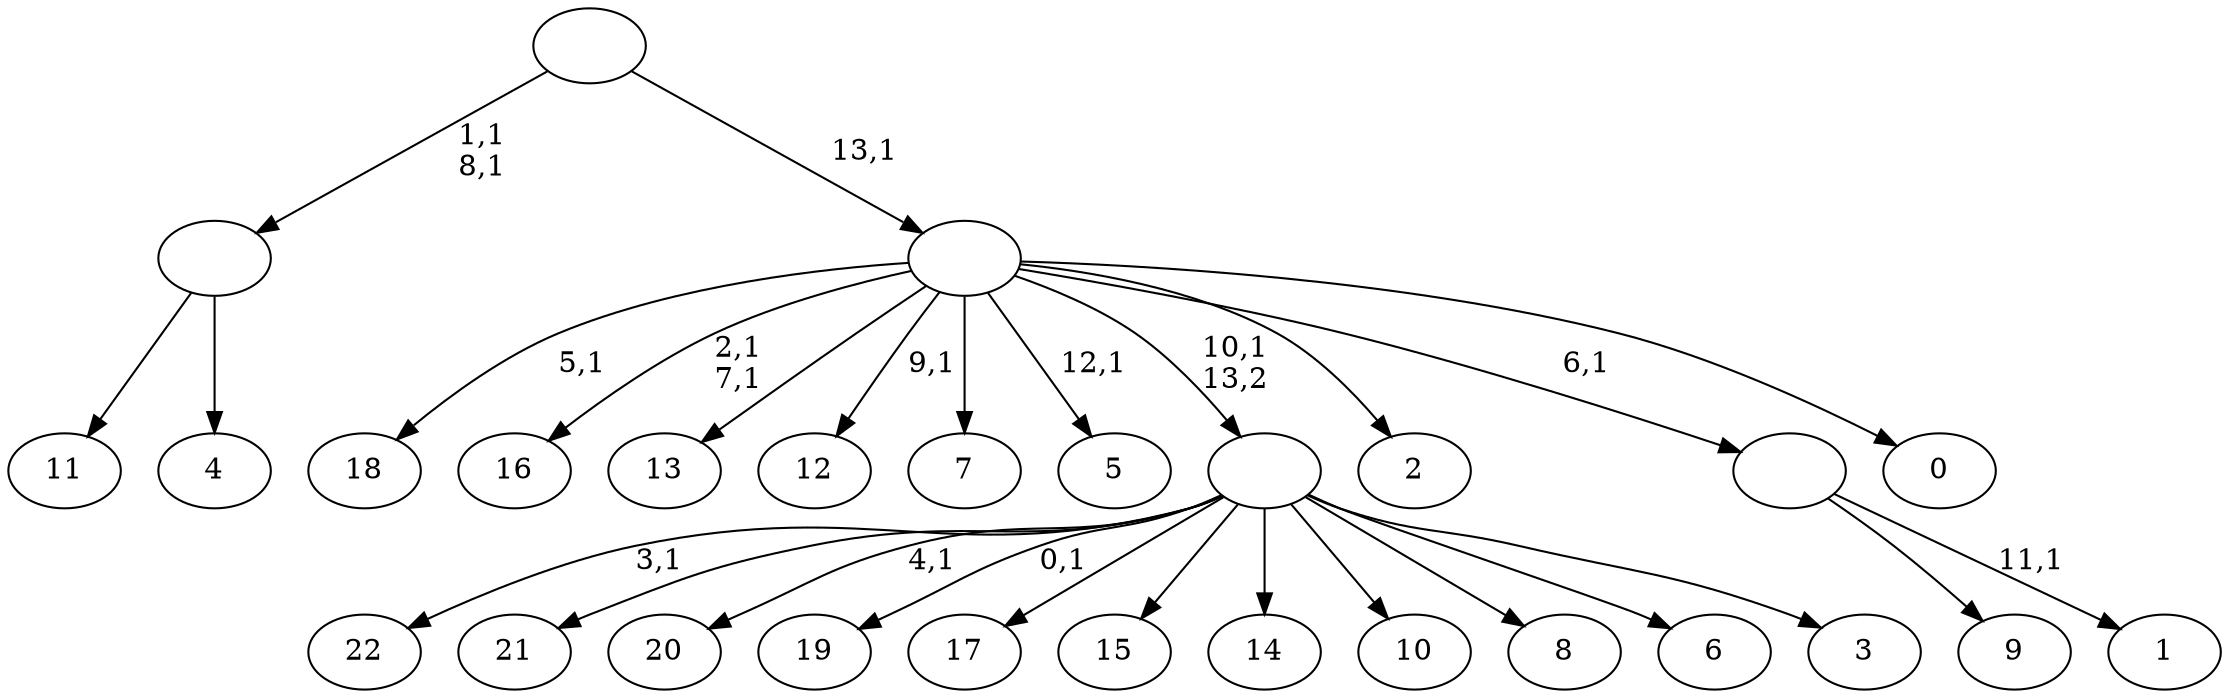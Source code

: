 digraph T {
	37 [label="22"]
	35 [label="21"]
	34 [label="20"]
	32 [label="19"]
	30 [label="18"]
	28 [label="17"]
	27 [label="16"]
	24 [label="15"]
	23 [label="14"]
	22 [label="13"]
	21 [label="12"]
	19 [label="11"]
	18 [label="10"]
	17 [label="9"]
	16 [label="8"]
	15 [label="7"]
	14 [label="6"]
	13 [label="5"]
	11 [label="4"]
	10 [label=""]
	8 [label="3"]
	7 [label=""]
	6 [label="2"]
	5 [label="1"]
	3 [label=""]
	2 [label="0"]
	1 [label=""]
	0 [label=""]
	10 -> 19 [label=""]
	10 -> 11 [label=""]
	7 -> 32 [label="0,1"]
	7 -> 34 [label="4,1"]
	7 -> 37 [label="3,1"]
	7 -> 35 [label=""]
	7 -> 28 [label=""]
	7 -> 24 [label=""]
	7 -> 23 [label=""]
	7 -> 18 [label=""]
	7 -> 16 [label=""]
	7 -> 14 [label=""]
	7 -> 8 [label=""]
	3 -> 5 [label="11,1"]
	3 -> 17 [label=""]
	1 -> 13 [label="12,1"]
	1 -> 21 [label="9,1"]
	1 -> 27 [label="2,1\n7,1"]
	1 -> 30 [label="5,1"]
	1 -> 22 [label=""]
	1 -> 15 [label=""]
	1 -> 7 [label="10,1\n13,2"]
	1 -> 6 [label=""]
	1 -> 3 [label="6,1"]
	1 -> 2 [label=""]
	0 -> 10 [label="1,1\n8,1"]
	0 -> 1 [label="13,1"]
}
